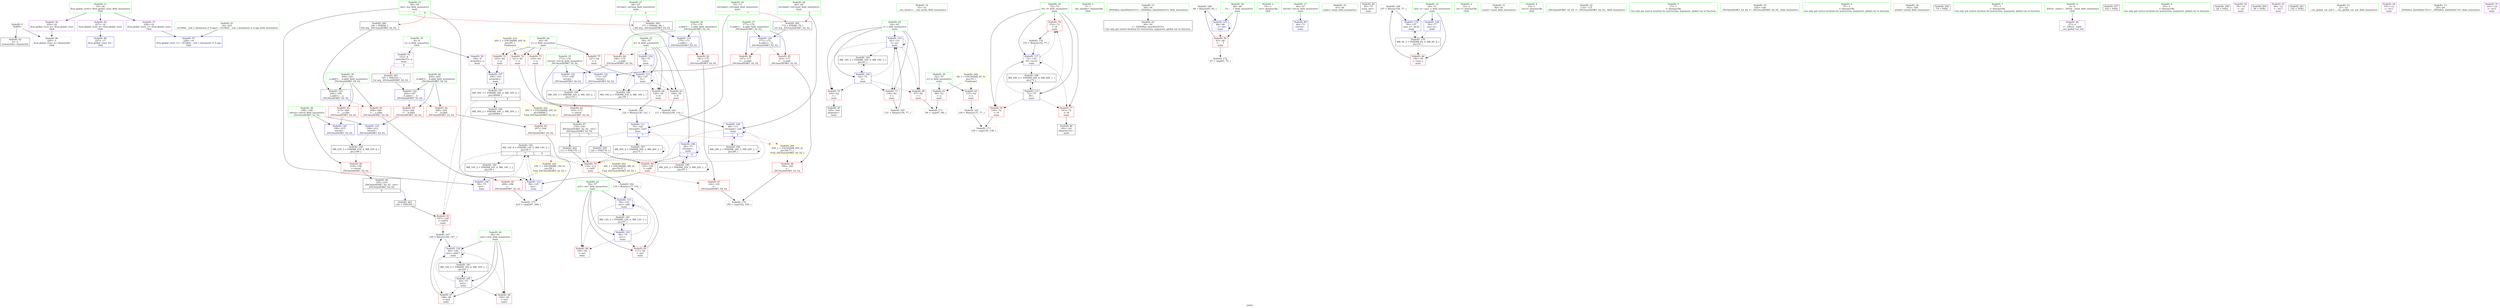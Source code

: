 digraph "SVFG" {
	label="SVFG";

	Node0x55cda54a7bc0 [shape=record,color=grey,label="{NodeID: 0\nNullPtr}"];
	Node0x55cda54a7bc0 -> Node0x55cda54c4480[style=solid];
	Node0x55cda54a7bc0 -> Node0x55cda54c4bc0[style=solid];
	Node0x55cda54edb20 [shape=record,color=black,label="{NodeID: 263\n144 = PHI(195, )\n}"];
	Node0x55cda54edb20 -> Node0x55cda54c7540[style=solid];
	Node0x55cda54d51b0 [shape=record,color=black,label="{NodeID: 180\nMR_10V_2 = PHI(MR_10V_4, MR_10V_1, )\npts\{55 \}\n}"];
	Node0x55cda54d51b0 -> Node0x55cda54c4f30[style=dashed];
	Node0x55cda54c4ac0 [shape=record,color=blue,label="{NodeID: 97\n228\<--18\nllvm.global_ctors_1\<--_GLOBAL__sub_I_dreamoon_0_0.cpp\nGlob }"];
	Node0x55cda54c2c40 [shape=record,color=green,label="{NodeID: 14\n31\<--32\n__cxa_atexit\<--__cxa_atexit_field_insensitive\n}"];
	Node0x55cda54c5680 [shape=record,color=blue,label="{NodeID: 111\n70\<--122\nref.tmp6\<--sub7\nmain\n|{|<s4>7}}"];
	Node0x55cda54c5680 -> Node0x55cda54c73a0[style=dashed];
	Node0x55cda54c5680 -> Node0x55cda54c7470[style=dashed];
	Node0x55cda54c5680 -> Node0x55cda54c5680[style=dashed];
	Node0x55cda54c5680 -> Node0x55cda54d74b0[style=dashed];
	Node0x55cda54c5680:s4 -> Node0x55cda54dd790[style=dashed,color=red];
	Node0x55cda54c3830 [shape=record,color=green,label="{NodeID: 28\n68\<--69\nref.tmp4\<--ref.tmp4_field_insensitive\nmain\n|{|<s1>6}}"];
	Node0x55cda54c3830 -> Node0x55cda54c54e0[style=solid];
	Node0x55cda54c3830:s1 -> Node0x55cda54ede70[style=solid,color=red];
	Node0x55cda54ddb40 [shape=record,color=yellow,style=double,label="{NodeID: 208\n8V_1 = ENCHI(MR_8V_0)\npts\{53 \}\nFun[main]}"];
	Node0x55cda54ddb40 -> Node0x55cda54c6500[style=dashed];
	Node0x55cda54ddb40 -> Node0x55cda54c65d0[style=dashed];
	Node0x55cda54ca9b0 [shape=record,color=blue,label="{NodeID: 125\n198\<--212\nretval\<--\n_ZSt3minIiERKT_S2_S2_\n}"];
	Node0x55cda54ca9b0 -> Node0x55cda54dbfd0[style=dashed];
	Node0x55cda54c4480 [shape=record,color=black,label="{NodeID: 42\n2\<--3\ndummyVal\<--dummyVal\n}"];
	Node0x55cda54c6060 [shape=record,color=purple,label="{NodeID: 56\n227\<--16\nllvm.global_ctors_0\<--llvm.global_ctors\nGlob }"];
	Node0x55cda54c6060 -> Node0x55cda54c49c0[style=solid];
	Node0x55cda54c6c50 [shape=record,color=red,label="{NodeID: 70\n104\<--62\n\<--i\nmain\n}"];
	Node0x55cda54c6c50 -> Node0x55cda54c4750[style=solid];
	Node0x55cda54cd2c0 [shape=record,color=grey,label="{NodeID: 167\n149 = Binary(148, 147, )\n}"];
	Node0x55cda54cd2c0 -> Node0x55cda54ca260[style=solid];
	Node0x55cda54c77b0 [shape=record,color=red,label="{NodeID: 84\n190\<--175\n\<--__a.addr\n_ZSt3maxIiERKT_S2_S2_\n}"];
	Node0x55cda54c77b0 -> Node0x55cda54ca740[style=solid];
	Node0x55cda54c1d10 [shape=record,color=green,label="{NodeID: 1\n7\<--1\n__dso_handle\<--dummyObj\nGlob }"];
	Node0x55cda54edc60 [shape=record,color=black,label="{NodeID: 264\n171 = PHI(66, 58, )\n0th arg _ZSt3maxIiERKT_S2_S2_ }"];
	Node0x55cda54edc60 -> Node0x55cda54ca4d0[style=solid];
	Node0x55cda54d56b0 [shape=record,color=black,label="{NodeID: 181\nMR_12V_2 = PHI(MR_12V_4, MR_12V_1, )\npts\{57 \}\n}"];
	Node0x55cda54d56b0 -> Node0x55cda54c5000[style=dashed];
	Node0x55cda54c4bc0 [shape=record,color=blue, style = dotted,label="{NodeID: 98\n229\<--3\nllvm.global_ctors_2\<--dummyVal\nGlob }"];
	Node0x55cda54c2d40 [shape=record,color=green,label="{NodeID: 15\n30\<--36\n_ZNSt8ios_base4InitD1Ev\<--_ZNSt8ios_base4InitD1Ev_field_insensitive\n}"];
	Node0x55cda54c2d40 -> Node0x55cda54c4580[style=solid];
	Node0x55cda54c5750 [shape=record,color=blue,label="{NodeID: 112\n58\<--125\nma\<--\nmain\n}"];
	Node0x55cda54c5750 -> Node0x55cda54c8580[style=dashed];
	Node0x55cda54c3900 [shape=record,color=green,label="{NodeID: 29\n70\<--71\nref.tmp6\<--ref.tmp6_field_insensitive\nmain\n|{|<s1>7}}"];
	Node0x55cda54c3900 -> Node0x55cda54c5680[style=solid];
	Node0x55cda54c3900:s1 -> Node0x55cda54ede70[style=solid,color=red];
	Node0x55cda54caa80 [shape=record,color=blue,label="{NodeID: 126\n198\<--215\nretval\<--\n_ZSt3minIiERKT_S2_S2_\n}"];
	Node0x55cda54caa80 -> Node0x55cda54dbfd0[style=dashed];
	Node0x55cda54c4580 [shape=record,color=black,label="{NodeID: 43\n29\<--30\n\<--_ZNSt8ios_base4InitD1Ev\nCan only get source location for instruction, argument, global var or function.}"];
	Node0x55cda54c6160 [shape=record,color=purple,label="{NodeID: 57\n228\<--16\nllvm.global_ctors_1\<--llvm.global_ctors\nGlob }"];
	Node0x55cda54c6160 -> Node0x55cda54c4ac0[style=solid];
	Node0x55cda54c6d20 [shape=record,color=red,label="{NodeID: 71\n130\<--62\n\<--i\nmain\n}"];
	Node0x55cda54c6d20 -> Node0x55cda54ccfc0[style=solid];
	Node0x55cda54cd440 [shape=record,color=grey,label="{NodeID: 168\n84 = Binary(83, 85, )\n}"];
	Node0x55cda54cd440 -> Node0x55cda54c4e60[style=solid];
	Node0x55cda54c7880 [shape=record,color=red,label="{NodeID: 85\n183\<--177\n\<--__b.addr\n_ZSt3maxIiERKT_S2_S2_\n}"];
	Node0x55cda54c7880 -> Node0x55cda54c7af0[style=solid];
	Node0x55cda54c1da0 [shape=record,color=green,label="{NodeID: 2\n10\<--1\n.str\<--dummyObj\nGlob }"];
	Node0x55cda54ede70 [shape=record,color=black,label="{NodeID: 265\n172 = PHI(68, 70, )\n1st arg _ZSt3maxIiERKT_S2_S2_ }"];
	Node0x55cda54ede70 -> Node0x55cda54ca5a0[style=solid];
	Node0x55cda54d5bb0 [shape=record,color=black,label="{NodeID: 182\nMR_14V_2 = PHI(MR_14V_4, MR_14V_1, )\npts\{59 \}\n}"];
	Node0x55cda54d5bb0 -> Node0x55cda54c50d0[style=dashed];
	Node0x55cda54c4cc0 [shape=record,color=blue,label="{NodeID: 99\n46\<--75\nretval\<--\nmain\n}"];
	Node0x55cda54c2e40 [shape=record,color=green,label="{NodeID: 16\n43\<--44\nmain\<--main_field_insensitive\n}"];
	Node0x55cda54c5820 [shape=record,color=blue,label="{NodeID: 113\n54\<--127\nlt\<--\nmain\n}"];
	Node0x55cda54c5820 -> Node0x55cda54c66a0[style=dashed];
	Node0x55cda54c5820 -> Node0x55cda54c6770[style=dashed];
	Node0x55cda54c5820 -> Node0x55cda54c5820[style=dashed];
	Node0x55cda54c5820 -> Node0x55cda54d51b0[style=dashed];
	Node0x55cda54c39d0 [shape=record,color=green,label="{NodeID: 30\n72\<--73\ni9\<--i9_field_insensitive\nmain\n}"];
	Node0x55cda54c39d0 -> Node0x55cda54c7130[style=solid];
	Node0x55cda54c39d0 -> Node0x55cda54c7200[style=solid];
	Node0x55cda54c39d0 -> Node0x55cda54c72d0[style=solid];
	Node0x55cda54c39d0 -> Node0x55cda54ca190[style=solid];
	Node0x55cda54c39d0 -> Node0x55cda54ca330[style=solid];
	Node0x55cda54c4680 [shape=record,color=black,label="{NodeID: 44\n45\<--75\nmain_ret\<--\nmain\n}"];
	Node0x55cda54de970 [shape=record,color=yellow,style=double,label="{NodeID: 224\n30V_1 = ENCHI(MR_30V_0)\npts\{90000 \}\nFun[_ZSt3minIiERKT_S2_S2_]}"];
	Node0x55cda54de970 -> Node0x55cda54c7fd0[style=dashed];
	Node0x55cda54c6260 [shape=record,color=purple,label="{NodeID: 58\n229\<--16\nllvm.global_ctors_2\<--llvm.global_ctors\nGlob }"];
	Node0x55cda54c6260 -> Node0x55cda54c4bc0[style=solid];
	Node0x55cda54c6df0 [shape=record,color=red,label="{NodeID: 72\n103\<--64\n\<--x\nmain\n}"];
	Node0x55cda54c6df0 -> Node0x55cda54c5340[style=solid];
	Node0x55cda54cd5c0 [shape=record,color=grey,label="{NodeID: 169\n157 = Binary(156, 77, )\n}"];
	Node0x55cda54cd5c0 -> Node0x55cda54ca400[style=solid];
	Node0x55cda54c7950 [shape=record,color=red,label="{NodeID: 86\n187\<--177\n\<--__b.addr\n_ZSt3maxIiERKT_S2_S2_\n}"];
	Node0x55cda54c7950 -> Node0x55cda54ca670[style=solid];
	Node0x55cda54c1e30 [shape=record,color=green,label="{NodeID: 3\n12\<--1\n.str.1\<--dummyObj\nGlob }"];
	Node0x55cda54edff0 [shape=record,color=black,label="{NodeID: 266\n196 = PHI(58, )\n0th arg _ZSt3minIiERKT_S2_S2_ }"];
	Node0x55cda54edff0 -> Node0x55cda54ca810[style=solid];
	Node0x55cda54d60b0 [shape=record,color=black,label="{NodeID: 183\nMR_16V_2 = PHI(MR_16V_4, MR_16V_1, )\npts\{61 \}\n}"];
	Node0x55cda54d60b0 -> Node0x55cda54c51a0[style=dashed];
	Node0x55cda54c4d90 [shape=record,color=blue,label="{NodeID: 100\n50\<--77\ncase_n\<--\nmain\n}"];
	Node0x55cda54c4d90 -> Node0x55cda54d4cb0[style=dashed];
	Node0x55cda54c2f40 [shape=record,color=green,label="{NodeID: 17\n46\<--47\nretval\<--retval_field_insensitive\nmain\n}"];
	Node0x55cda54c2f40 -> Node0x55cda54c4cc0[style=solid];
	Node0x55cda54dbad0 [shape=record,color=black,label="{NodeID: 197\nMR_30V_3 = PHI(MR_30V_4, MR_30V_2, )\npts\{90000 \}\n|{|<s3>8}}"];
	Node0x55cda54dbad0 -> Node0x55cda54c7540[style=dashed];
	Node0x55cda54dbad0 -> Node0x55cda54c5340[style=dashed];
	Node0x55cda54dbad0 -> Node0x55cda54d7eb0[style=dashed];
	Node0x55cda54dbad0:s3 -> Node0x55cda54de970[style=dashed,color=red];
	Node0x55cda54c58f0 [shape=record,color=blue,label="{NodeID: 114\n62\<--131\ni\<--inc\nmain\n}"];
	Node0x55cda54c58f0 -> Node0x55cda54c6b80[style=dashed];
	Node0x55cda54c58f0 -> Node0x55cda54c6c50[style=dashed];
	Node0x55cda54c58f0 -> Node0x55cda54c6d20[style=dashed];
	Node0x55cda54c58f0 -> Node0x55cda54c58f0[style=dashed];
	Node0x55cda54c58f0 -> Node0x55cda54d65b0[style=dashed];
	Node0x55cda54c3aa0 [shape=record,color=green,label="{NodeID: 31\n80\<--81\nscanf\<--scanf_field_insensitive\n}"];
	Node0x55cda54c4750 [shape=record,color=black,label="{NodeID: 45\n105\<--104\nidxprom\<--\nmain\n}"];
	Node0x55cda54c6360 [shape=record,color=red,label="{NodeID: 59\n83\<--48\n\<--___T\nmain\n}"];
	Node0x55cda54c6360 -> Node0x55cda54cd440[style=solid];
	Node0x55cda54c6360 -> Node0x55cda54cda40[style=solid];
	Node0x55cda54c6ec0 [shape=record,color=red,label="{NodeID: 73\n110\<--64\n\<--x\nmain\n}"];
	Node0x55cda54c6ec0 -> Node0x55cda54cce40[style=solid];
	Node0x55cda54cd740 [shape=record,color=grey,label="{NodeID: 170\n153 = Binary(152, 77, )\n}"];
	Node0x55cda54cd740 -> Node0x55cda54ca330[style=solid];
	Node0x55cda54c7a20 [shape=record,color=red,label="{NodeID: 87\n182\<--181\n\<--\n_ZSt3maxIiERKT_S2_S2_\n}"];
	Node0x55cda54c7a20 -> Node0x55cda54cdd40[style=solid];
	Node0x55cda54c1ec0 [shape=record,color=green,label="{NodeID: 4\n14\<--1\n.str.2\<--dummyObj\nGlob }"];
	Node0x55cda54ee100 [shape=record,color=black,label="{NodeID: 267\n197 = PHI(143, )\n1st arg _ZSt3minIiERKT_S2_S2_ }"];
	Node0x55cda54ee100 -> Node0x55cda54ca8e0[style=solid];
	Node0x55cda54d65b0 [shape=record,color=black,label="{NodeID: 184\nMR_18V_2 = PHI(MR_18V_4, MR_18V_1, )\npts\{63 \}\n}"];
	Node0x55cda54d65b0 -> Node0x55cda54c5270[style=dashed];
	Node0x55cda54c4e60 [shape=record,color=blue,label="{NodeID: 101\n48\<--84\n___T\<--dec\nmain\n}"];
	Node0x55cda54c4e60 -> Node0x55cda54c6360[style=dashed];
	Node0x55cda54c4e60 -> Node0x55cda54c4e60[style=dashed];
	Node0x55cda54c3010 [shape=record,color=green,label="{NodeID: 18\n48\<--49\n___T\<--___T_field_insensitive\nmain\n}"];
	Node0x55cda54c3010 -> Node0x55cda54c6360[style=solid];
	Node0x55cda54c3010 -> Node0x55cda54c4e60[style=solid];
	Node0x55cda54dbfd0 [shape=record,color=black,label="{NodeID: 198\nMR_43V_3 = PHI(MR_43V_4, MR_43V_2, )\npts\{199 \}\n}"];
	Node0x55cda54dbfd0 -> Node0x55cda54c7bc0[style=dashed];
	Node0x55cda54ca190 [shape=record,color=blue,label="{NodeID: 115\n72\<--75\ni9\<--\nmain\n}"];
	Node0x55cda54ca190 -> Node0x55cda54c7130[style=dashed];
	Node0x55cda54ca190 -> Node0x55cda54c7200[style=dashed];
	Node0x55cda54ca190 -> Node0x55cda54c72d0[style=dashed];
	Node0x55cda54ca190 -> Node0x55cda54ca330[style=dashed];
	Node0x55cda54ca190 -> Node0x55cda54d79b0[style=dashed];
	Node0x55cda54c3ba0 [shape=record,color=green,label="{NodeID: 32\n114\<--115\n_ZSt3maxIiERKT_S2_S2_\<--_ZSt3maxIiERKT_S2_S2__field_insensitive\n}"];
	Node0x55cda54c4820 [shape=record,color=black,label="{NodeID: 46\n142\<--141\nidxprom14\<--\nmain\n}"];
	Node0x55cda54c6430 [shape=record,color=red,label="{NodeID: 60\n156\<--50\n\<--case_n\nmain\n}"];
	Node0x55cda54c6430 -> Node0x55cda54cd5c0[style=solid];
	Node0x55cda54c6f90 [shape=record,color=red,label="{NodeID: 74\n121\<--64\n\<--x\nmain\n}"];
	Node0x55cda54c6f90 -> Node0x55cda54cd140[style=solid];
	Node0x55cda54cd8c0 [shape=record,color=grey,label="{NodeID: 171\n99 = cmp(97, 98, )\n}"];
	Node0x55cda54c7af0 [shape=record,color=red,label="{NodeID: 88\n184\<--183\n\<--\n_ZSt3maxIiERKT_S2_S2_\n}"];
	Node0x55cda54c7af0 -> Node0x55cda54cdd40[style=solid];
	Node0x55cda54c2700 [shape=record,color=green,label="{NodeID: 5\n17\<--1\n\<--dummyObj\nCan only get source location for instruction, argument, global var or function.}"];
	Node0x55cda54d6ab0 [shape=record,color=black,label="{NodeID: 185\nMR_22V_2 = PHI(MR_22V_3, MR_22V_1, )\npts\{67 \}\n}"];
	Node0x55cda54d6ab0 -> Node0x55cda54c5410[style=dashed];
	Node0x55cda54d6ab0 -> Node0x55cda54d6ab0[style=dashed];
	Node0x55cda54c4f30 [shape=record,color=blue,label="{NodeID: 102\n54\<--75\nlt\<--\nmain\n}"];
	Node0x55cda54c4f30 -> Node0x55cda54c66a0[style=dashed];
	Node0x55cda54c4f30 -> Node0x55cda54c6770[style=dashed];
	Node0x55cda54c4f30 -> Node0x55cda54c5820[style=dashed];
	Node0x55cda54c4f30 -> Node0x55cda54d51b0[style=dashed];
	Node0x55cda54c30e0 [shape=record,color=green,label="{NodeID: 19\n50\<--51\ncase_n\<--case_n_field_insensitive\nmain\n}"];
	Node0x55cda54c30e0 -> Node0x55cda54c6430[style=solid];
	Node0x55cda54c30e0 -> Node0x55cda54c4d90[style=solid];
	Node0x55cda54c30e0 -> Node0x55cda54ca400[style=solid];
	Node0x55cda54dc4d0 [shape=record,color=black,label="{NodeID: 199\nMR_32V_3 = PHI(MR_32V_4, MR_32V_2, )\npts\{174 \}\n}"];
	Node0x55cda54dc4d0 -> Node0x55cda54c7610[style=dashed];
	Node0x55cda54ca260 [shape=record,color=blue,label="{NodeID: 116\n60\<--149\nan2\<--add17\nmain\n}"];
	Node0x55cda54ca260 -> Node0x55cda54c69e0[style=dashed];
	Node0x55cda54ca260 -> Node0x55cda54c6ab0[style=dashed];
	Node0x55cda54ca260 -> Node0x55cda54ca260[style=dashed];
	Node0x55cda54ca260 -> Node0x55cda54d60b0[style=dashed];
	Node0x55cda54c3ca0 [shape=record,color=green,label="{NodeID: 33\n145\<--146\n_ZSt3minIiERKT_S2_S2_\<--_ZSt3minIiERKT_S2_S2__field_insensitive\n}"];
	Node0x55cda54c48f0 [shape=record,color=black,label="{NodeID: 47\n170\<--193\n_ZSt3maxIiERKT_S2_S2__ret\<--\n_ZSt3maxIiERKT_S2_S2_\n|{<s0>6|<s1>7}}"];
	Node0x55cda54c48f0:s0 -> Node0x55cda54ed9c0[style=solid,color=blue];
	Node0x55cda54c48f0:s1 -> Node0x55cda54ed630[style=solid,color=blue];
	Node0x55cda54c6500 [shape=record,color=red,label="{NodeID: 61\n98\<--52\n\<--n\nmain\n}"];
	Node0x55cda54c6500 -> Node0x55cda54cd8c0[style=solid];
	Node0x55cda54c7060 [shape=record,color=red,label="{NodeID: 75\n127\<--64\n\<--x\nmain\n}"];
	Node0x55cda54c7060 -> Node0x55cda54c5820[style=solid];
	Node0x55cda54cda40 [shape=record,color=grey,label="{NodeID: 172\n87 = cmp(83, 75, )\n}"];
	Node0x55cda54c7bc0 [shape=record,color=red,label="{NodeID: 89\n218\<--198\n\<--retval\n_ZSt3minIiERKT_S2_S2_\n}"];
	Node0x55cda54c7bc0 -> Node0x55cda54c59e0[style=solid];
	Node0x55cda54c2790 [shape=record,color=green,label="{NodeID: 6\n75\<--1\n\<--dummyObj\nCan only get source location for instruction, argument, global var or function.}"];
	Node0x55cda54d6fb0 [shape=record,color=black,label="{NodeID: 186\nMR_24V_2 = PHI(MR_24V_3, MR_24V_1, )\npts\{69 \}\n}"];
	Node0x55cda54d6fb0 -> Node0x55cda54c54e0[style=dashed];
	Node0x55cda54d6fb0 -> Node0x55cda54d6fb0[style=dashed];
	Node0x55cda54c5000 [shape=record,color=blue,label="{NodeID: 103\n56\<--75\nan1\<--\nmain\n}"];
	Node0x55cda54c5000 -> Node0x55cda54c6840[style=dashed];
	Node0x55cda54c5000 -> Node0x55cda54c6910[style=dashed];
	Node0x55cda54c5000 -> Node0x55cda54c55b0[style=dashed];
	Node0x55cda54c5000 -> Node0x55cda54d56b0[style=dashed];
	Node0x55cda54c31b0 [shape=record,color=green,label="{NodeID: 20\n52\<--53\nn\<--n_field_insensitive\nmain\n}"];
	Node0x55cda54c31b0 -> Node0x55cda54c6500[style=solid];
	Node0x55cda54c31b0 -> Node0x55cda54c65d0[style=solid];
	Node0x55cda54ca330 [shape=record,color=blue,label="{NodeID: 117\n72\<--153\ni9\<--inc19\nmain\n}"];
	Node0x55cda54ca330 -> Node0x55cda54c7130[style=dashed];
	Node0x55cda54ca330 -> Node0x55cda54c7200[style=dashed];
	Node0x55cda54ca330 -> Node0x55cda54c72d0[style=dashed];
	Node0x55cda54ca330 -> Node0x55cda54ca330[style=dashed];
	Node0x55cda54ca330 -> Node0x55cda54d79b0[style=dashed];
	Node0x55cda54c3da0 [shape=record,color=green,label="{NodeID: 34\n163\<--164\nprintf\<--printf_field_insensitive\n}"];
	Node0x55cda54de080 [shape=record,color=yellow,style=double,label="{NodeID: 214\n20V_1 = ENCHI(MR_20V_0)\npts\{65 \}\nFun[main]}"];
	Node0x55cda54de080 -> Node0x55cda54c6df0[style=dashed];
	Node0x55cda54de080 -> Node0x55cda54c6ec0[style=dashed];
	Node0x55cda54de080 -> Node0x55cda54c6f90[style=dashed];
	Node0x55cda54de080 -> Node0x55cda54c7060[style=dashed];
	Node0x55cda54c59e0 [shape=record,color=black,label="{NodeID: 48\n195\<--218\n_ZSt3minIiERKT_S2_S2__ret\<--\n_ZSt3minIiERKT_S2_S2_\n|{<s0>8}}"];
	Node0x55cda54c59e0:s0 -> Node0x55cda54edb20[style=solid,color=blue];
	Node0x55cda54c65d0 [shape=record,color=red,label="{NodeID: 62\n137\<--52\n\<--n\nmain\n}"];
	Node0x55cda54c65d0 -> Node0x55cda54cccc0[style=solid];
	Node0x55cda54c7130 [shape=record,color=red,label="{NodeID: 76\n136\<--72\n\<--i9\nmain\n}"];
	Node0x55cda54c7130 -> Node0x55cda54cdbc0[style=solid];
	Node0x55cda54ed330 [shape=record,color=black,label="{NodeID: 256\n79 = PHI()\n}"];
	Node0x55cda54cdbc0 [shape=record,color=grey,label="{NodeID: 173\n139 = cmp(136, 138, )\n}"];
	Node0x55cda54c7c90 [shape=record,color=red,label="{NodeID: 90\n208\<--200\n\<--__a.addr\n_ZSt3minIiERKT_S2_S2_\n}"];
	Node0x55cda54c7c90 -> Node0x55cda54c80a0[style=solid];
	Node0x55cda54c2820 [shape=record,color=green,label="{NodeID: 7\n77\<--1\n\<--dummyObj\nCan only get source location for instruction, argument, global var or function.}"];
	Node0x55cda54d74b0 [shape=record,color=black,label="{NodeID: 187\nMR_26V_2 = PHI(MR_26V_3, MR_26V_1, )\npts\{71 \}\n}"];
	Node0x55cda54d74b0 -> Node0x55cda54c73a0[style=dashed];
	Node0x55cda54d74b0 -> Node0x55cda54c5680[style=dashed];
	Node0x55cda54d74b0 -> Node0x55cda54d74b0[style=dashed];
	Node0x55cda54c50d0 [shape=record,color=blue,label="{NodeID: 104\n58\<--75\nma\<--\nmain\n}"];
	Node0x55cda54c50d0 -> Node0x55cda54c8580[style=dashed];
	Node0x55cda54c3280 [shape=record,color=green,label="{NodeID: 21\n54\<--55\nlt\<--lt_field_insensitive\nmain\n}"];
	Node0x55cda54c3280 -> Node0x55cda54c66a0[style=solid];
	Node0x55cda54c3280 -> Node0x55cda54c6770[style=solid];
	Node0x55cda54c3280 -> Node0x55cda54c4f30[style=solid];
	Node0x55cda54c3280 -> Node0x55cda54c5820[style=solid];
	Node0x55cda54ca400 [shape=record,color=blue,label="{NodeID: 118\n50\<--157\ncase_n\<--inc21\nmain\n}"];
	Node0x55cda54ca400 -> Node0x55cda54d4cb0[style=dashed];
	Node0x55cda54c3ea0 [shape=record,color=green,label="{NodeID: 35\n173\<--174\nretval\<--retval_field_insensitive\n_ZSt3maxIiERKT_S2_S2_\n}"];
	Node0x55cda54c3ea0 -> Node0x55cda54c7610[style=solid];
	Node0x55cda54c3ea0 -> Node0x55cda54ca670[style=solid];
	Node0x55cda54c3ea0 -> Node0x55cda54ca740[style=solid];
	Node0x55cda54c5ab0 [shape=record,color=purple,label="{NodeID: 49\n27\<--4\n\<--_ZStL8__ioinit\n__cxx_global_var_init\n}"];
	Node0x55cda54c66a0 [shape=record,color=red,label="{NodeID: 63\n109\<--54\n\<--lt\nmain\n}"];
	Node0x55cda54c66a0 -> Node0x55cda54cce40[style=solid];
	Node0x55cda54c7200 [shape=record,color=red,label="{NodeID: 77\n141\<--72\n\<--i9\nmain\n}"];
	Node0x55cda54c7200 -> Node0x55cda54c4820[style=solid];
	Node0x55cda54ed430 [shape=record,color=black,label="{NodeID: 257\n162 = PHI()\n}"];
	Node0x55cda54cdd40 [shape=record,color=grey,label="{NodeID: 174\n185 = cmp(182, 184, )\n}"];
	Node0x55cda54c7d60 [shape=record,color=red,label="{NodeID: 91\n215\<--200\n\<--__a.addr\n_ZSt3minIiERKT_S2_S2_\n}"];
	Node0x55cda54c7d60 -> Node0x55cda54caa80[style=solid];
	Node0x55cda54c28b0 [shape=record,color=green,label="{NodeID: 8\n85\<--1\n\<--dummyObj\nCan only get source location for instruction, argument, global var or function.}"];
	Node0x55cda54d79b0 [shape=record,color=black,label="{NodeID: 188\nMR_28V_2 = PHI(MR_28V_4, MR_28V_1, )\npts\{73 \}\n}"];
	Node0x55cda54d79b0 -> Node0x55cda54ca190[style=dashed];
	Node0x55cda54c51a0 [shape=record,color=blue,label="{NodeID: 105\n60\<--75\nan2\<--\nmain\n}"];
	Node0x55cda54c51a0 -> Node0x55cda54c69e0[style=dashed];
	Node0x55cda54c51a0 -> Node0x55cda54c6ab0[style=dashed];
	Node0x55cda54c51a0 -> Node0x55cda54ca260[style=dashed];
	Node0x55cda54c51a0 -> Node0x55cda54d60b0[style=dashed];
	Node0x55cda54c3350 [shape=record,color=green,label="{NodeID: 22\n56\<--57\nan1\<--an1_field_insensitive\nmain\n}"];
	Node0x55cda54c3350 -> Node0x55cda54c6840[style=solid];
	Node0x55cda54c3350 -> Node0x55cda54c6910[style=solid];
	Node0x55cda54c3350 -> Node0x55cda54c5000[style=solid];
	Node0x55cda54c3350 -> Node0x55cda54c55b0[style=solid];
	Node0x55cda54ca4d0 [shape=record,color=blue,label="{NodeID: 119\n175\<--171\n__a.addr\<--__a\n_ZSt3maxIiERKT_S2_S2_\n}"];
	Node0x55cda54ca4d0 -> Node0x55cda54c76e0[style=dashed];
	Node0x55cda54ca4d0 -> Node0x55cda54c77b0[style=dashed];
	Node0x55cda54c3f70 [shape=record,color=green,label="{NodeID: 36\n175\<--176\n__a.addr\<--__a.addr_field_insensitive\n_ZSt3maxIiERKT_S2_S2_\n}"];
	Node0x55cda54c3f70 -> Node0x55cda54c76e0[style=solid];
	Node0x55cda54c3f70 -> Node0x55cda54c77b0[style=solid];
	Node0x55cda54c3f70 -> Node0x55cda54ca4d0[style=solid];
	Node0x55cda54c5b80 [shape=record,color=purple,label="{NodeID: 50\n106\<--8\narrayidx\<--a\nmain\n}"];
	Node0x55cda54c5b80 -> Node0x55cda54c5340[style=solid];
	Node0x55cda54c6770 [shape=record,color=red,label="{NodeID: 64\n120\<--54\n\<--lt\nmain\n}"];
	Node0x55cda54c6770 -> Node0x55cda54cd140[style=solid];
	Node0x55cda54c72d0 [shape=record,color=red,label="{NodeID: 78\n152\<--72\n\<--i9\nmain\n}"];
	Node0x55cda54c72d0 -> Node0x55cda54cd740[style=solid];
	Node0x55cda54ed530 [shape=record,color=black,label="{NodeID: 258\n28 = PHI()\n}"];
	Node0x55cda54cdec0 [shape=record,color=grey,label="{NodeID: 175\n210 = cmp(207, 209, )\n}"];
	Node0x55cda54c7e30 [shape=record,color=red,label="{NodeID: 92\n206\<--202\n\<--__b.addr\n_ZSt3minIiERKT_S2_S2_\n}"];
	Node0x55cda54c7e30 -> Node0x55cda54c7fd0[style=solid];
	Node0x55cda54c2940 [shape=record,color=green,label="{NodeID: 9\n4\<--6\n_ZStL8__ioinit\<--_ZStL8__ioinit_field_insensitive\nGlob }"];
	Node0x55cda54c2940 -> Node0x55cda54c5ab0[style=solid];
	Node0x55cda54d7eb0 [shape=record,color=black,label="{NodeID: 189\nMR_30V_2 = PHI(MR_30V_3, MR_30V_1, )\npts\{90000 \}\n}"];
	Node0x55cda54d7eb0 -> Node0x55cda54dbad0[style=dashed];
	Node0x55cda54c5270 [shape=record,color=blue,label="{NodeID: 106\n62\<--75\ni\<--\nmain\n}"];
	Node0x55cda54c5270 -> Node0x55cda54c6b80[style=dashed];
	Node0x55cda54c5270 -> Node0x55cda54c6c50[style=dashed];
	Node0x55cda54c5270 -> Node0x55cda54c6d20[style=dashed];
	Node0x55cda54c5270 -> Node0x55cda54c58f0[style=dashed];
	Node0x55cda54c5270 -> Node0x55cda54d65b0[style=dashed];
	Node0x55cda54c3420 [shape=record,color=green,label="{NodeID: 23\n58\<--59\nma\<--ma_field_insensitive\nmain\n|{|<s2>7|<s3>8}}"];
	Node0x55cda54c3420 -> Node0x55cda54c50d0[style=solid];
	Node0x55cda54c3420 -> Node0x55cda54c5750[style=solid];
	Node0x55cda54c3420:s2 -> Node0x55cda54edc60[style=solid,color=red];
	Node0x55cda54c3420:s3 -> Node0x55cda54edff0[style=solid,color=red];
	Node0x55cda54dd6b0 [shape=record,color=yellow,style=double,label="{NodeID: 203\n38V_1 = ENCHI(MR_38V_0)\npts\{59 67 \}\nFun[_ZSt3maxIiERKT_S2_S2_]}"];
	Node0x55cda54dd6b0 -> Node0x55cda54c7a20[style=dashed];
	Node0x55cda54ca5a0 [shape=record,color=blue,label="{NodeID: 120\n177\<--172\n__b.addr\<--__b\n_ZSt3maxIiERKT_S2_S2_\n}"];
	Node0x55cda54ca5a0 -> Node0x55cda54c7880[style=dashed];
	Node0x55cda54ca5a0 -> Node0x55cda54c7950[style=dashed];
	Node0x55cda54c4040 [shape=record,color=green,label="{NodeID: 37\n177\<--178\n__b.addr\<--__b.addr_field_insensitive\n_ZSt3maxIiERKT_S2_S2_\n}"];
	Node0x55cda54c4040 -> Node0x55cda54c7880[style=solid];
	Node0x55cda54c4040 -> Node0x55cda54c7950[style=solid];
	Node0x55cda54c4040 -> Node0x55cda54ca5a0[style=solid];
	Node0x55cda54c5c50 [shape=record,color=purple,label="{NodeID: 51\n143\<--8\narrayidx15\<--a\nmain\n|{<s0>8}}"];
	Node0x55cda54c5c50:s0 -> Node0x55cda54ee100[style=solid,color=red];
	Node0x55cda54c6840 [shape=record,color=red,label="{NodeID: 65\n117\<--56\n\<--an1\nmain\n}"];
	Node0x55cda54c6840 -> Node0x55cda54ccb40[style=solid];
	Node0x55cda54ccb40 [shape=record,color=grey,label="{NodeID: 162\n118 = Binary(117, 116, )\n}"];
	Node0x55cda54ccb40 -> Node0x55cda54c55b0[style=solid];
	Node0x55cda54c73a0 [shape=record,color=red,label="{NodeID: 79\n116\<--113\n\<--call5\nmain\n}"];
	Node0x55cda54c73a0 -> Node0x55cda54ccb40[style=solid];
	Node0x55cda54ed630 [shape=record,color=black,label="{NodeID: 259\n124 = PHI(170, )\n}"];
	Node0x55cda54ed630 -> Node0x55cda54c7470[style=solid];
	Node0x55cda54c7f00 [shape=record,color=red,label="{NodeID: 93\n212\<--202\n\<--__b.addr\n_ZSt3minIiERKT_S2_S2_\n}"];
	Node0x55cda54c7f00 -> Node0x55cda54ca9b0[style=solid];
	Node0x55cda54c29d0 [shape=record,color=green,label="{NodeID: 10\n8\<--9\na\<--a_field_insensitive\nGlob }"];
	Node0x55cda54c29d0 -> Node0x55cda54c5b80[style=solid];
	Node0x55cda54c29d0 -> Node0x55cda54c5c50[style=solid];
	Node0x55cda54c5340 [shape=record,color=blue,label="{NodeID: 107\n106\<--103\narrayidx\<--\nmain\n}"];
	Node0x55cda54c5340 -> Node0x55cda54dbad0[style=dashed];
	Node0x55cda54c34f0 [shape=record,color=green,label="{NodeID: 24\n60\<--61\nan2\<--an2_field_insensitive\nmain\n}"];
	Node0x55cda54c34f0 -> Node0x55cda54c69e0[style=solid];
	Node0x55cda54c34f0 -> Node0x55cda54c6ab0[style=solid];
	Node0x55cda54c34f0 -> Node0x55cda54c51a0[style=solid];
	Node0x55cda54c34f0 -> Node0x55cda54ca260[style=solid];
	Node0x55cda54dd790 [shape=record,color=yellow,style=double,label="{NodeID: 204\n40V_1 = ENCHI(MR_40V_0)\npts\{69 71 \}\nFun[_ZSt3maxIiERKT_S2_S2_]}"];
	Node0x55cda54dd790 -> Node0x55cda54c7af0[style=dashed];
	Node0x55cda54ca670 [shape=record,color=blue,label="{NodeID: 121\n173\<--187\nretval\<--\n_ZSt3maxIiERKT_S2_S2_\n}"];
	Node0x55cda54ca670 -> Node0x55cda54dc4d0[style=dashed];
	Node0x55cda54c4110 [shape=record,color=green,label="{NodeID: 38\n198\<--199\nretval\<--retval_field_insensitive\n_ZSt3minIiERKT_S2_S2_\n}"];
	Node0x55cda54c4110 -> Node0x55cda54c7bc0[style=solid];
	Node0x55cda54c4110 -> Node0x55cda54ca9b0[style=solid];
	Node0x55cda54c4110 -> Node0x55cda54caa80[style=solid];
	Node0x55cda54c5d20 [shape=record,color=purple,label="{NodeID: 52\n78\<--10\n\<--.str\nmain\n}"];
	Node0x55cda54c6910 [shape=record,color=red,label="{NodeID: 66\n159\<--56\n\<--an1\nmain\n}"];
	Node0x55cda54cccc0 [shape=record,color=grey,label="{NodeID: 163\n138 = Binary(137, 77, )\n}"];
	Node0x55cda54cccc0 -> Node0x55cda54cdbc0[style=solid];
	Node0x55cda54c7470 [shape=record,color=red,label="{NodeID: 80\n125\<--124\n\<--call8\nmain\n}"];
	Node0x55cda54c7470 -> Node0x55cda54c5750[style=solid];
	Node0x55cda54ed820 [shape=record,color=black,label="{NodeID: 260\n90 = PHI()\n}"];
	Node0x55cda54c7fd0 [shape=record,color=red,label="{NodeID: 94\n207\<--206\n\<--\n_ZSt3minIiERKT_S2_S2_\n}"];
	Node0x55cda54c7fd0 -> Node0x55cda54cdec0[style=solid];
	Node0x55cda54c2a60 [shape=record,color=green,label="{NodeID: 11\n16\<--20\nllvm.global_ctors\<--llvm.global_ctors_field_insensitive\nGlob }"];
	Node0x55cda54c2a60 -> Node0x55cda54c6060[style=solid];
	Node0x55cda54c2a60 -> Node0x55cda54c6160[style=solid];
	Node0x55cda54c2a60 -> Node0x55cda54c6260[style=solid];
	Node0x55cda54c5410 [shape=record,color=blue,label="{NodeID: 108\n66\<--75\nref.tmp\<--\nmain\n|{|<s4>6}}"];
	Node0x55cda54c5410 -> Node0x55cda54c73a0[style=dashed];
	Node0x55cda54c5410 -> Node0x55cda54c7470[style=dashed];
	Node0x55cda54c5410 -> Node0x55cda54c5410[style=dashed];
	Node0x55cda54c5410 -> Node0x55cda54d6ab0[style=dashed];
	Node0x55cda54c5410:s4 -> Node0x55cda54dd6b0[style=dashed,color=red];
	Node0x55cda54c35c0 [shape=record,color=green,label="{NodeID: 25\n62\<--63\ni\<--i_field_insensitive\nmain\n}"];
	Node0x55cda54c35c0 -> Node0x55cda54c6b80[style=solid];
	Node0x55cda54c35c0 -> Node0x55cda54c6c50[style=solid];
	Node0x55cda54c35c0 -> Node0x55cda54c6d20[style=solid];
	Node0x55cda54c35c0 -> Node0x55cda54c5270[style=solid];
	Node0x55cda54c35c0 -> Node0x55cda54c58f0[style=solid];
	Node0x55cda54ca740 [shape=record,color=blue,label="{NodeID: 122\n173\<--190\nretval\<--\n_ZSt3maxIiERKT_S2_S2_\n}"];
	Node0x55cda54ca740 -> Node0x55cda54dc4d0[style=dashed];
	Node0x55cda54c41e0 [shape=record,color=green,label="{NodeID: 39\n200\<--201\n__a.addr\<--__a.addr_field_insensitive\n_ZSt3minIiERKT_S2_S2_\n}"];
	Node0x55cda54c41e0 -> Node0x55cda54c7c90[style=solid];
	Node0x55cda54c41e0 -> Node0x55cda54c7d60[style=solid];
	Node0x55cda54c41e0 -> Node0x55cda54ca810[style=solid];
	Node0x55cda54c5df0 [shape=record,color=purple,label="{NodeID: 53\n89\<--12\n\<--.str.1\nmain\n}"];
	Node0x55cda54c69e0 [shape=record,color=red,label="{NodeID: 67\n148\<--60\n\<--an2\nmain\n}"];
	Node0x55cda54c69e0 -> Node0x55cda54cd2c0[style=solid];
	Node0x55cda54cce40 [shape=record,color=grey,label="{NodeID: 164\n111 = Binary(109, 110, )\n}"];
	Node0x55cda54cce40 -> Node0x55cda54c54e0[style=solid];
	Node0x55cda54c7540 [shape=record,color=red,label="{NodeID: 81\n147\<--144\n\<--call16\nmain\n}"];
	Node0x55cda54c7540 -> Node0x55cda54cd2c0[style=solid];
	Node0x55cda54ed8f0 [shape=record,color=black,label="{NodeID: 261\n102 = PHI()\n}"];
	Node0x55cda54c80a0 [shape=record,color=red,label="{NodeID: 95\n209\<--208\n\<--\n_ZSt3minIiERKT_S2_S2_\n}"];
	Node0x55cda54c80a0 -> Node0x55cda54cdec0[style=solid];
	Node0x55cda54c2af0 [shape=record,color=green,label="{NodeID: 12\n21\<--22\n__cxx_global_var_init\<--__cxx_global_var_init_field_insensitive\n}"];
	Node0x55cda54c8580 [shape=record,color=black,label="{NodeID: 192\nMR_14V_4 = PHI(MR_14V_5, MR_14V_3, )\npts\{59 \}\n|{|<s5>7|<s6>8}}"];
	Node0x55cda54c8580 -> Node0x55cda54c73a0[style=dashed];
	Node0x55cda54c8580 -> Node0x55cda54c7470[style=dashed];
	Node0x55cda54c8580 -> Node0x55cda54c7540[style=dashed];
	Node0x55cda54c8580 -> Node0x55cda54c5750[style=dashed];
	Node0x55cda54c8580 -> Node0x55cda54d5bb0[style=dashed];
	Node0x55cda54c8580:s5 -> Node0x55cda54dd6b0[style=dashed,color=red];
	Node0x55cda54c8580:s6 -> Node0x55cda54de5c0[style=dashed,color=red];
	Node0x55cda54c54e0 [shape=record,color=blue,label="{NodeID: 109\n68\<--111\nref.tmp4\<--sub\nmain\n|{|<s4>6}}"];
	Node0x55cda54c54e0 -> Node0x55cda54c73a0[style=dashed];
	Node0x55cda54c54e0 -> Node0x55cda54c7470[style=dashed];
	Node0x55cda54c54e0 -> Node0x55cda54c54e0[style=dashed];
	Node0x55cda54c54e0 -> Node0x55cda54d6fb0[style=dashed];
	Node0x55cda54c54e0:s4 -> Node0x55cda54dd790[style=dashed,color=red];
	Node0x55cda54c3690 [shape=record,color=green,label="{NodeID: 26\n64\<--65\nx\<--x_field_insensitive\nmain\n}"];
	Node0x55cda54c3690 -> Node0x55cda54c6df0[style=solid];
	Node0x55cda54c3690 -> Node0x55cda54c6ec0[style=solid];
	Node0x55cda54c3690 -> Node0x55cda54c6f90[style=solid];
	Node0x55cda54c3690 -> Node0x55cda54c7060[style=solid];
	Node0x55cda54ca810 [shape=record,color=blue,label="{NodeID: 123\n200\<--196\n__a.addr\<--__a\n_ZSt3minIiERKT_S2_S2_\n}"];
	Node0x55cda54ca810 -> Node0x55cda54c7c90[style=dashed];
	Node0x55cda54ca810 -> Node0x55cda54c7d60[style=dashed];
	Node0x55cda54c42b0 [shape=record,color=green,label="{NodeID: 40\n202\<--203\n__b.addr\<--__b.addr_field_insensitive\n_ZSt3minIiERKT_S2_S2_\n}"];
	Node0x55cda54c42b0 -> Node0x55cda54c7e30[style=solid];
	Node0x55cda54c42b0 -> Node0x55cda54c7f00[style=solid];
	Node0x55cda54c42b0 -> Node0x55cda54ca8e0[style=solid];
	Node0x55cda54de5c0 [shape=record,color=yellow,style=double,label="{NodeID: 220\n14V_1 = ENCHI(MR_14V_0)\npts\{59 \}\nFun[_ZSt3minIiERKT_S2_S2_]}"];
	Node0x55cda54de5c0 -> Node0x55cda54c80a0[style=dashed];
	Node0x55cda54c5ec0 [shape=record,color=purple,label="{NodeID: 54\n101\<--12\n\<--.str.1\nmain\n}"];
	Node0x55cda54c6ab0 [shape=record,color=red,label="{NodeID: 68\n160\<--60\n\<--an2\nmain\n}"];
	Node0x55cda54ccfc0 [shape=record,color=grey,label="{NodeID: 165\n131 = Binary(130, 77, )\n}"];
	Node0x55cda54ccfc0 -> Node0x55cda54c58f0[style=solid];
	Node0x55cda54c7610 [shape=record,color=red,label="{NodeID: 82\n193\<--173\n\<--retval\n_ZSt3maxIiERKT_S2_S2_\n}"];
	Node0x55cda54c7610 -> Node0x55cda54c48f0[style=solid];
	Node0x55cda54ed9c0 [shape=record,color=black,label="{NodeID: 262\n113 = PHI(170, )\n}"];
	Node0x55cda54ed9c0 -> Node0x55cda54c73a0[style=solid];
	Node0x55cda54d4cb0 [shape=record,color=black,label="{NodeID: 179\nMR_6V_3 = PHI(MR_6V_4, MR_6V_2, )\npts\{51 \}\n}"];
	Node0x55cda54d4cb0 -> Node0x55cda54c6430[style=dashed];
	Node0x55cda54d4cb0 -> Node0x55cda54ca400[style=dashed];
	Node0x55cda54c49c0 [shape=record,color=blue,label="{NodeID: 96\n227\<--17\nllvm.global_ctors_0\<--\nGlob }"];
	Node0x55cda54c2b80 [shape=record,color=green,label="{NodeID: 13\n25\<--26\n_ZNSt8ios_base4InitC1Ev\<--_ZNSt8ios_base4InitC1Ev_field_insensitive\n}"];
	Node0x55cda54c55b0 [shape=record,color=blue,label="{NodeID: 110\n56\<--118\nan1\<--add\nmain\n}"];
	Node0x55cda54c55b0 -> Node0x55cda54c6840[style=dashed];
	Node0x55cda54c55b0 -> Node0x55cda54c6910[style=dashed];
	Node0x55cda54c55b0 -> Node0x55cda54c55b0[style=dashed];
	Node0x55cda54c55b0 -> Node0x55cda54d56b0[style=dashed];
	Node0x55cda54c3760 [shape=record,color=green,label="{NodeID: 27\n66\<--67\nref.tmp\<--ref.tmp_field_insensitive\nmain\n|{|<s1>6}}"];
	Node0x55cda54c3760 -> Node0x55cda54c5410[style=solid];
	Node0x55cda54c3760:s1 -> Node0x55cda54edc60[style=solid,color=red];
	Node0x55cda54ca8e0 [shape=record,color=blue,label="{NodeID: 124\n202\<--197\n__b.addr\<--__b\n_ZSt3minIiERKT_S2_S2_\n}"];
	Node0x55cda54ca8e0 -> Node0x55cda54c7e30[style=dashed];
	Node0x55cda54ca8e0 -> Node0x55cda54c7f00[style=dashed];
	Node0x55cda54c4380 [shape=record,color=green,label="{NodeID: 41\n18\<--223\n_GLOBAL__sub_I_dreamoon_0_0.cpp\<--_GLOBAL__sub_I_dreamoon_0_0.cpp_field_insensitive\n}"];
	Node0x55cda54c4380 -> Node0x55cda54c4ac0[style=solid];
	Node0x55cda54c5f90 [shape=record,color=purple,label="{NodeID: 55\n161\<--14\n\<--.str.2\nmain\n}"];
	Node0x55cda54c6b80 [shape=record,color=red,label="{NodeID: 69\n97\<--62\n\<--i\nmain\n}"];
	Node0x55cda54c6b80 -> Node0x55cda54cd8c0[style=solid];
	Node0x55cda54cd140 [shape=record,color=grey,label="{NodeID: 166\n122 = Binary(120, 121, )\n}"];
	Node0x55cda54cd140 -> Node0x55cda54c5680[style=solid];
	Node0x55cda54c76e0 [shape=record,color=red,label="{NodeID: 83\n181\<--175\n\<--__a.addr\n_ZSt3maxIiERKT_S2_S2_\n}"];
	Node0x55cda54c76e0 -> Node0x55cda54c7a20[style=solid];
}

